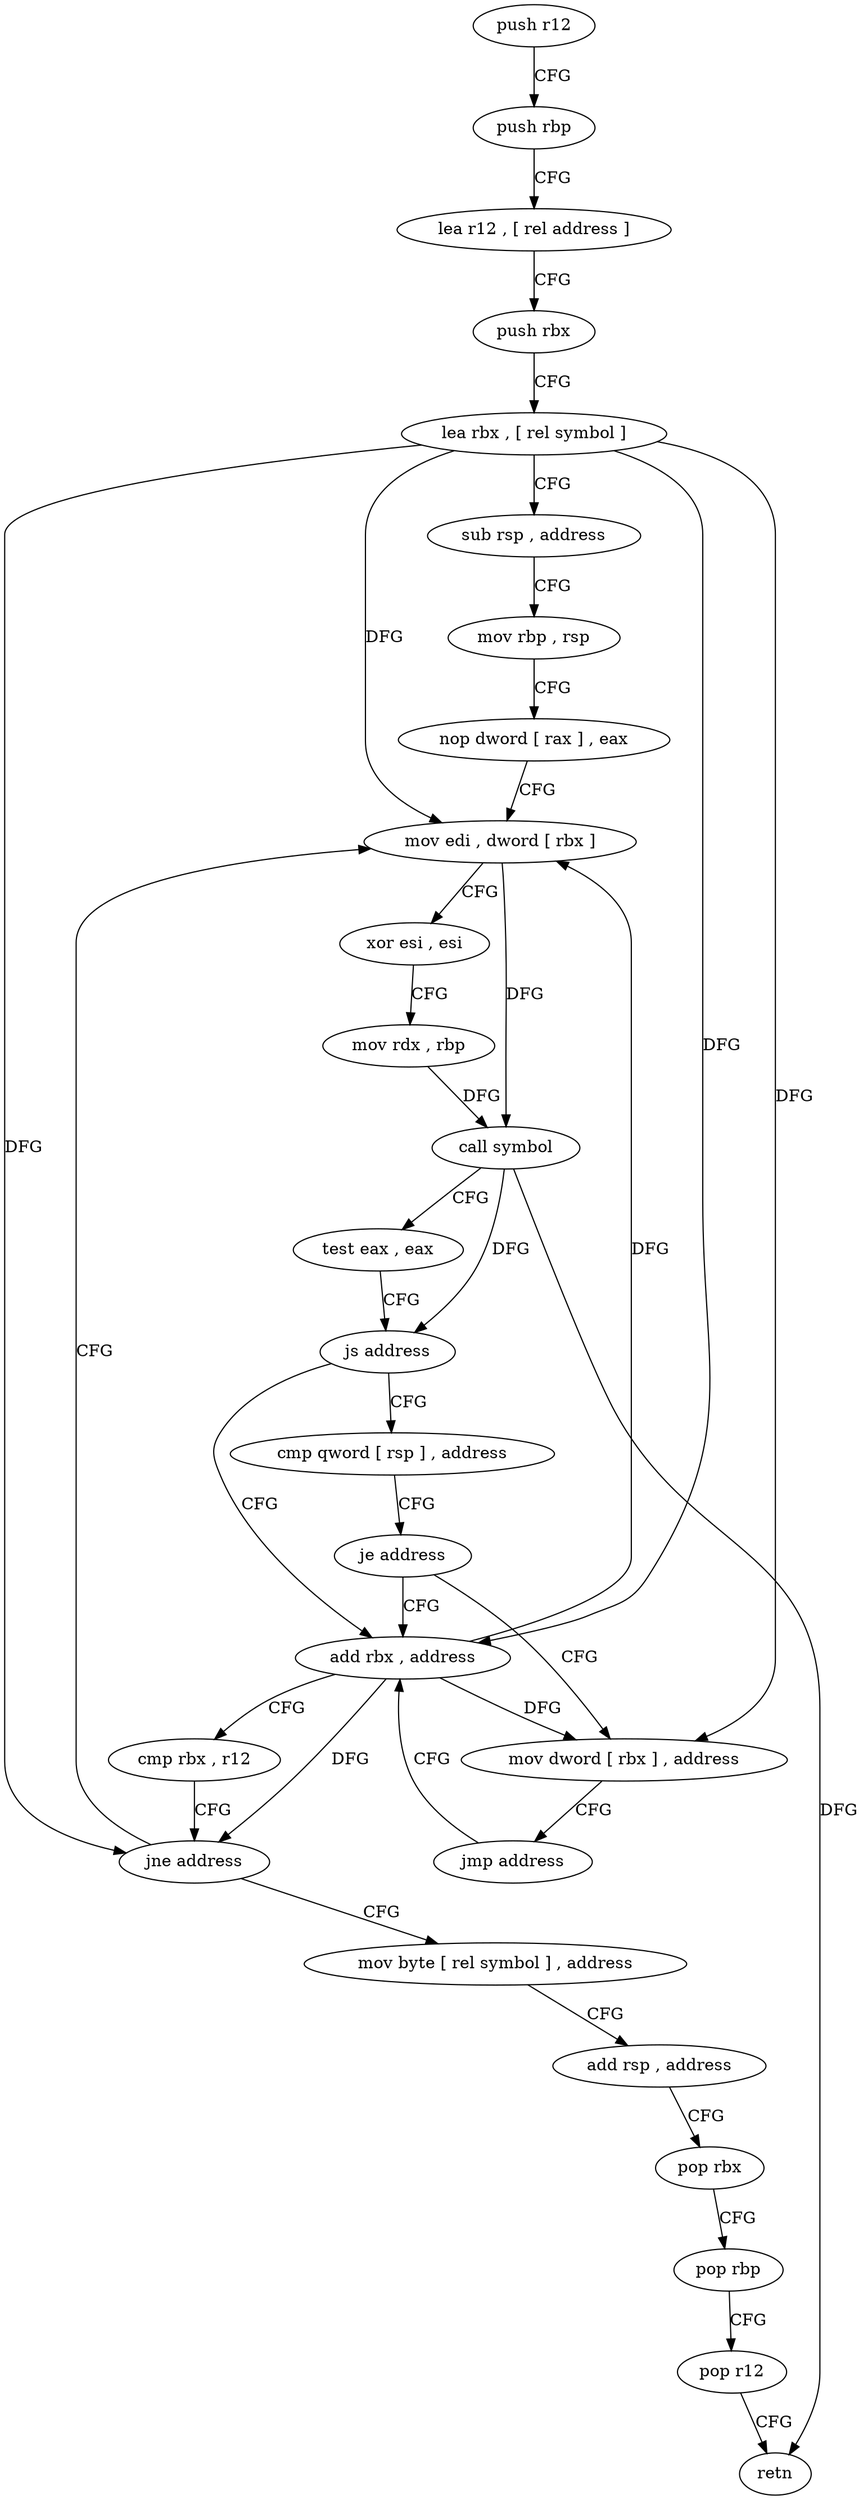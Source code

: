 digraph "func" {
"169328" [label = "push r12" ]
"169330" [label = "push rbp" ]
"169331" [label = "lea r12 , [ rel address ]" ]
"169338" [label = "push rbx" ]
"169339" [label = "lea rbx , [ rel symbol ]" ]
"169346" [label = "sub rsp , address" ]
"169353" [label = "mov rbp , rsp" ]
"169356" [label = "nop dword [ rax ] , eax" ]
"169360" [label = "mov edi , dword [ rbx ]" ]
"169383" [label = "add rbx , address" ]
"169387" [label = "cmp rbx , r12" ]
"169390" [label = "jne address" ]
"169392" [label = "mov byte [ rel symbol ] , address" ]
"169376" [label = "cmp qword [ rsp ] , address" ]
"169381" [label = "je address" ]
"169416" [label = "mov dword [ rbx ] , address" ]
"169362" [label = "xor esi , esi" ]
"169364" [label = "mov rdx , rbp" ]
"169367" [label = "call symbol" ]
"169372" [label = "test eax , eax" ]
"169374" [label = "js address" ]
"169399" [label = "add rsp , address" ]
"169406" [label = "pop rbx" ]
"169407" [label = "pop rbp" ]
"169408" [label = "pop r12" ]
"169410" [label = "retn" ]
"169422" [label = "jmp address" ]
"169328" -> "169330" [ label = "CFG" ]
"169330" -> "169331" [ label = "CFG" ]
"169331" -> "169338" [ label = "CFG" ]
"169338" -> "169339" [ label = "CFG" ]
"169339" -> "169346" [ label = "CFG" ]
"169339" -> "169360" [ label = "DFG" ]
"169339" -> "169383" [ label = "DFG" ]
"169339" -> "169390" [ label = "DFG" ]
"169339" -> "169416" [ label = "DFG" ]
"169346" -> "169353" [ label = "CFG" ]
"169353" -> "169356" [ label = "CFG" ]
"169356" -> "169360" [ label = "CFG" ]
"169360" -> "169362" [ label = "CFG" ]
"169360" -> "169367" [ label = "DFG" ]
"169383" -> "169387" [ label = "CFG" ]
"169383" -> "169360" [ label = "DFG" ]
"169383" -> "169390" [ label = "DFG" ]
"169383" -> "169416" [ label = "DFG" ]
"169387" -> "169390" [ label = "CFG" ]
"169390" -> "169360" [ label = "CFG" ]
"169390" -> "169392" [ label = "CFG" ]
"169392" -> "169399" [ label = "CFG" ]
"169376" -> "169381" [ label = "CFG" ]
"169381" -> "169416" [ label = "CFG" ]
"169381" -> "169383" [ label = "CFG" ]
"169416" -> "169422" [ label = "CFG" ]
"169362" -> "169364" [ label = "CFG" ]
"169364" -> "169367" [ label = "DFG" ]
"169367" -> "169372" [ label = "CFG" ]
"169367" -> "169374" [ label = "DFG" ]
"169367" -> "169410" [ label = "DFG" ]
"169372" -> "169374" [ label = "CFG" ]
"169374" -> "169383" [ label = "CFG" ]
"169374" -> "169376" [ label = "CFG" ]
"169399" -> "169406" [ label = "CFG" ]
"169406" -> "169407" [ label = "CFG" ]
"169407" -> "169408" [ label = "CFG" ]
"169408" -> "169410" [ label = "CFG" ]
"169422" -> "169383" [ label = "CFG" ]
}
